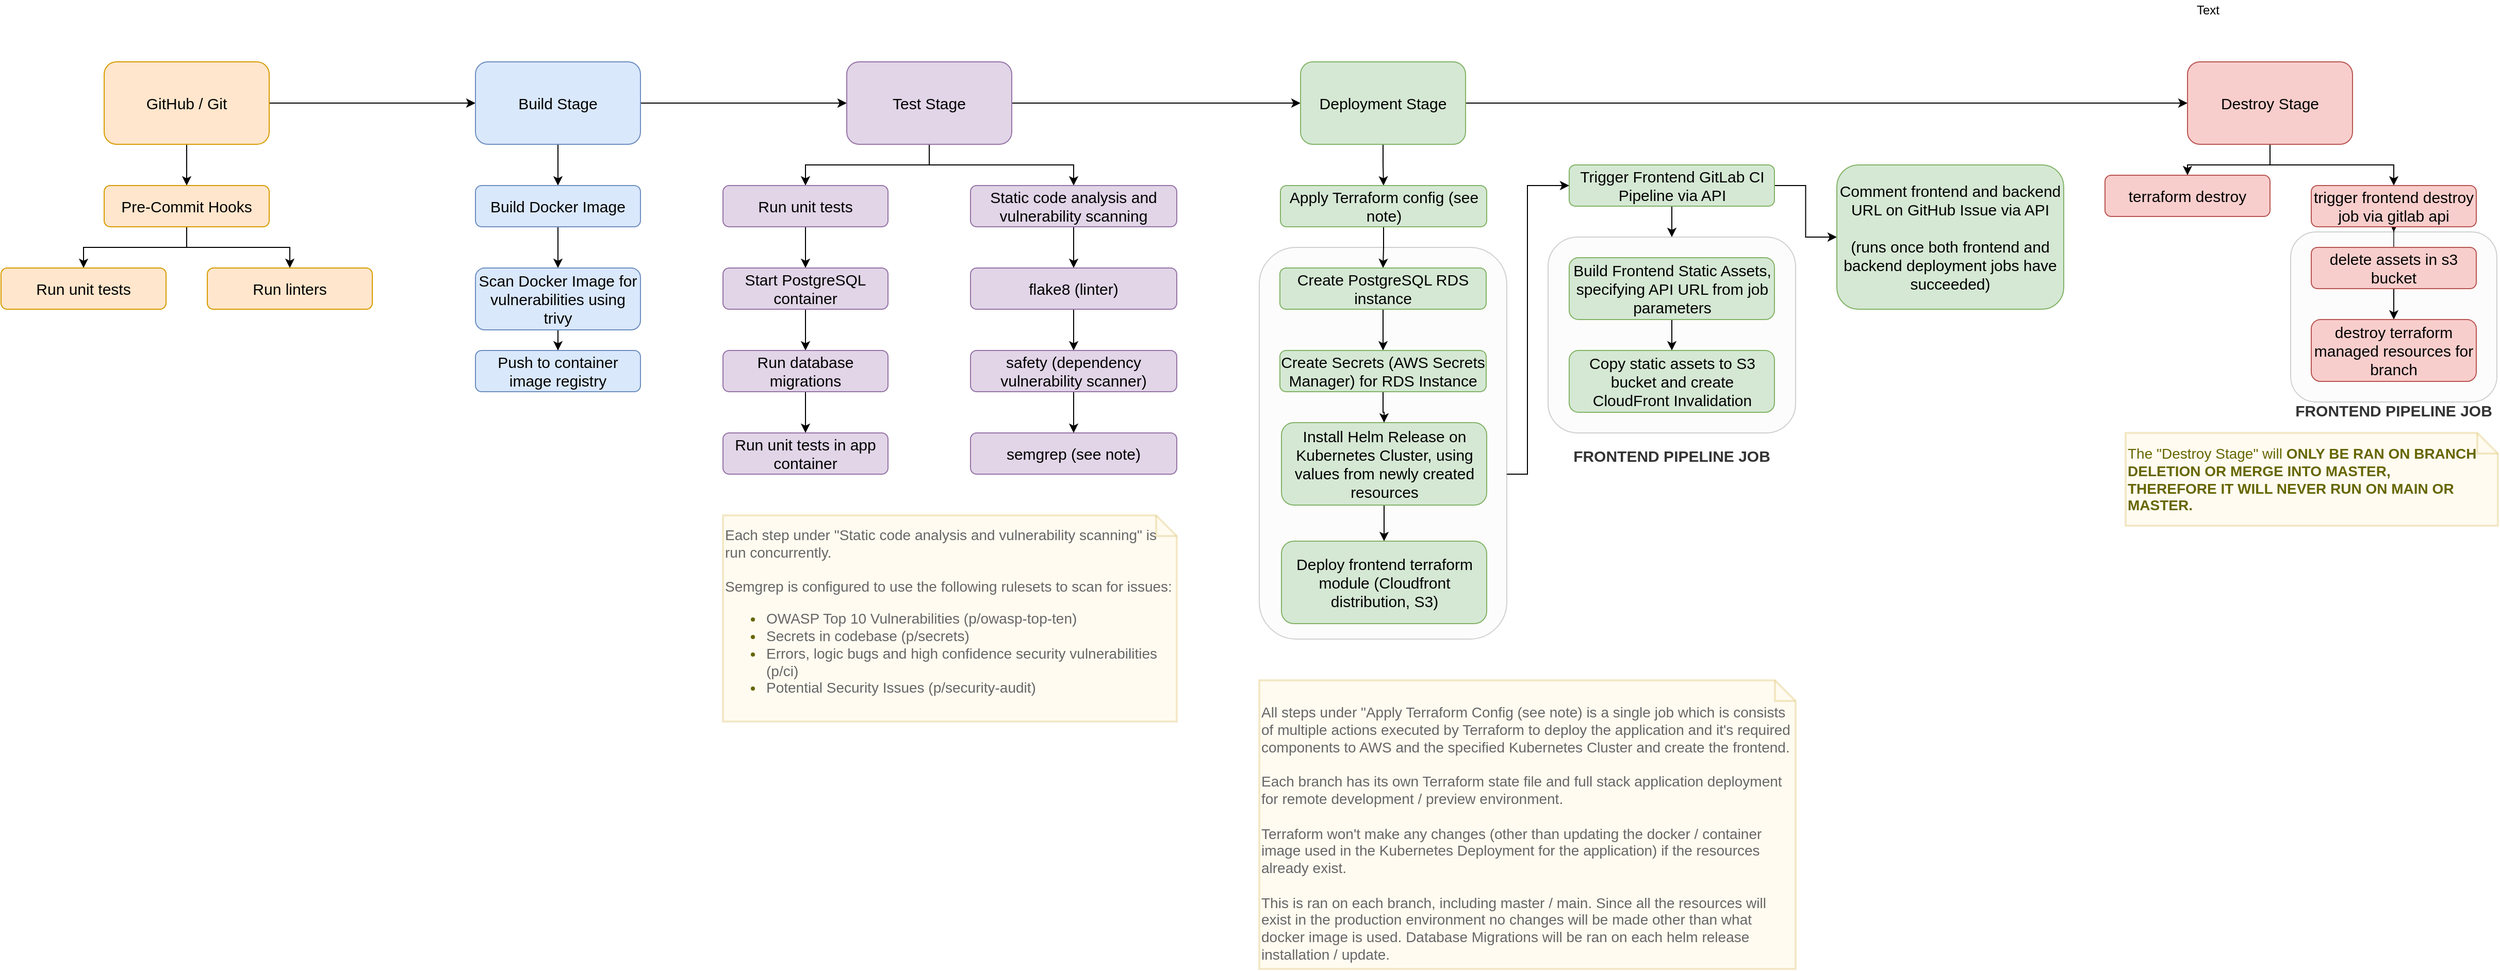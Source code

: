 <mxfile version="15.1.2" type="device"><diagram id="C5RBs43oDa-KdzZeNtuy" name="Page-1"><mxGraphModel dx="2946" dy="1133" grid="1" gridSize="10" guides="1" tooltips="1" connect="1" arrows="1" fold="1" page="1" pageScale="1" pageWidth="827" pageHeight="1169" math="0" shadow="0"><root><mxCell id="WIyWlLk6GJQsqaUBKTNV-0"/><mxCell id="WIyWlLk6GJQsqaUBKTNV-1" parent="WIyWlLk6GJQsqaUBKTNV-0"/><mxCell id="2JkaCy3H4usjBcjCa8ge-112" value="" style="whiteSpace=wrap;html=1;rounded=1;opacity=30;align=left;fillColor=#f5f5f5;strokeColor=#666666;fontColor=#333333;" parent="WIyWlLk6GJQsqaUBKTNV-1" vertex="1"><mxGeometry x="1280" y="260" width="240" height="380" as="geometry"/></mxCell><mxCell id="2JkaCy3H4usjBcjCa8ge-33" style="edgeStyle=orthogonalEdgeStyle;rounded=0;orthogonalLoop=1;jettySize=auto;html=1;" parent="WIyWlLk6GJQsqaUBKTNV-1" source="2JkaCy3H4usjBcjCa8ge-0" target="2JkaCy3H4usjBcjCa8ge-28" edge="1"><mxGeometry relative="1" as="geometry"/></mxCell><mxCell id="2JkaCy3H4usjBcjCa8ge-37" style="edgeStyle=orthogonalEdgeStyle;rounded=0;orthogonalLoop=1;jettySize=auto;html=1;" parent="WIyWlLk6GJQsqaUBKTNV-1" source="2JkaCy3H4usjBcjCa8ge-0" target="2JkaCy3H4usjBcjCa8ge-1" edge="1"><mxGeometry relative="1" as="geometry"/></mxCell><mxCell id="2JkaCy3H4usjBcjCa8ge-0" value="&lt;span style=&quot;font-size: 15px&quot;&gt;GitHub / Git&lt;/span&gt;" style="rounded=1;whiteSpace=wrap;html=1;fontSize=12;glass=0;strokeWidth=1;shadow=0;fillColor=#ffe6cc;strokeColor=#d79b00;" parent="WIyWlLk6GJQsqaUBKTNV-1" vertex="1"><mxGeometry x="160" y="80" width="160" height="80" as="geometry"/></mxCell><mxCell id="2JkaCy3H4usjBcjCa8ge-12" style="edgeStyle=orthogonalEdgeStyle;rounded=0;orthogonalLoop=1;jettySize=auto;html=1;entryX=0.5;entryY=0;entryDx=0;entryDy=0;" parent="WIyWlLk6GJQsqaUBKTNV-1" source="2JkaCy3H4usjBcjCa8ge-1" target="2JkaCy3H4usjBcjCa8ge-8" edge="1"><mxGeometry relative="1" as="geometry"/></mxCell><mxCell id="2JkaCy3H4usjBcjCa8ge-38" style="edgeStyle=orthogonalEdgeStyle;rounded=0;orthogonalLoop=1;jettySize=auto;html=1;" parent="WIyWlLk6GJQsqaUBKTNV-1" source="2JkaCy3H4usjBcjCa8ge-1" target="2JkaCy3H4usjBcjCa8ge-36" edge="1"><mxGeometry relative="1" as="geometry"/></mxCell><mxCell id="2JkaCy3H4usjBcjCa8ge-1" value="&lt;font style=&quot;font-size: 15px&quot;&gt;Build Stage&lt;/font&gt;" style="rounded=1;whiteSpace=wrap;html=1;fontSize=12;glass=0;strokeWidth=1;shadow=0;fillColor=#dae8fc;strokeColor=#6c8ebf;" parent="WIyWlLk6GJQsqaUBKTNV-1" vertex="1"><mxGeometry x="520" y="80" width="160" height="80" as="geometry"/></mxCell><mxCell id="2JkaCy3H4usjBcjCa8ge-13" style="edgeStyle=orthogonalEdgeStyle;rounded=0;orthogonalLoop=1;jettySize=auto;html=1;entryX=0.5;entryY=0;entryDx=0;entryDy=0;" parent="WIyWlLk6GJQsqaUBKTNV-1" source="2JkaCy3H4usjBcjCa8ge-8" target="2JkaCy3H4usjBcjCa8ge-9" edge="1"><mxGeometry relative="1" as="geometry"/></mxCell><mxCell id="2JkaCy3H4usjBcjCa8ge-8" value="&lt;font style=&quot;font-size: 15px&quot;&gt;Build Docker Image&lt;/font&gt;" style="rounded=1;whiteSpace=wrap;html=1;fontSize=12;glass=0;strokeWidth=1;shadow=0;fillColor=#dae8fc;strokeColor=#6c8ebf;" parent="WIyWlLk6GJQsqaUBKTNV-1" vertex="1"><mxGeometry x="520" y="200" width="160" height="40" as="geometry"/></mxCell><mxCell id="2JkaCy3H4usjBcjCa8ge-35" style="edgeStyle=orthogonalEdgeStyle;rounded=0;orthogonalLoop=1;jettySize=auto;html=1;" parent="WIyWlLk6GJQsqaUBKTNV-1" source="2JkaCy3H4usjBcjCa8ge-9" target="2JkaCy3H4usjBcjCa8ge-34" edge="1"><mxGeometry relative="1" as="geometry"/></mxCell><mxCell id="2JkaCy3H4usjBcjCa8ge-9" value="&lt;font style=&quot;font-size: 15px&quot;&gt;Scan Docker Image for vulnerabilities using trivy&lt;/font&gt;" style="rounded=1;whiteSpace=wrap;html=1;fontSize=12;glass=0;strokeWidth=1;shadow=0;fillColor=#dae8fc;strokeColor=#6c8ebf;" parent="WIyWlLk6GJQsqaUBKTNV-1" vertex="1"><mxGeometry x="520" y="280" width="160" height="60" as="geometry"/></mxCell><mxCell id="2JkaCy3H4usjBcjCa8ge-31" style="edgeStyle=orthogonalEdgeStyle;rounded=0;orthogonalLoop=1;jettySize=auto;html=1;" parent="WIyWlLk6GJQsqaUBKTNV-1" source="2JkaCy3H4usjBcjCa8ge-28" target="2JkaCy3H4usjBcjCa8ge-29" edge="1"><mxGeometry relative="1" as="geometry"/></mxCell><mxCell id="2JkaCy3H4usjBcjCa8ge-32" style="edgeStyle=orthogonalEdgeStyle;rounded=0;orthogonalLoop=1;jettySize=auto;html=1;" parent="WIyWlLk6GJQsqaUBKTNV-1" source="2JkaCy3H4usjBcjCa8ge-28" target="2JkaCy3H4usjBcjCa8ge-30" edge="1"><mxGeometry relative="1" as="geometry"/></mxCell><mxCell id="2JkaCy3H4usjBcjCa8ge-28" value="&lt;span style=&quot;font-size: 15px&quot;&gt;Pre-Commit Hooks&lt;/span&gt;" style="rounded=1;whiteSpace=wrap;html=1;fontSize=12;glass=0;strokeWidth=1;shadow=0;fillColor=#ffe6cc;strokeColor=#d79b00;align=center;" parent="WIyWlLk6GJQsqaUBKTNV-1" vertex="1"><mxGeometry x="160" y="200" width="160" height="40" as="geometry"/></mxCell><mxCell id="2JkaCy3H4usjBcjCa8ge-29" value="&lt;span style=&quot;font-size: 15px&quot;&gt;Run linters&lt;/span&gt;" style="rounded=1;whiteSpace=wrap;html=1;fontSize=12;glass=0;strokeWidth=1;shadow=0;fillColor=#ffe6cc;strokeColor=#d79b00;align=center;" parent="WIyWlLk6GJQsqaUBKTNV-1" vertex="1"><mxGeometry x="260" y="280" width="160" height="40" as="geometry"/></mxCell><mxCell id="2JkaCy3H4usjBcjCa8ge-30" value="&lt;span style=&quot;font-size: 15px&quot;&gt;Run unit tests&lt;/span&gt;" style="rounded=1;whiteSpace=wrap;html=1;fontSize=12;glass=0;strokeWidth=1;shadow=0;fillColor=#ffe6cc;strokeColor=#d79b00;align=center;" parent="WIyWlLk6GJQsqaUBKTNV-1" vertex="1"><mxGeometry x="60" y="280" width="160" height="40" as="geometry"/></mxCell><mxCell id="2JkaCy3H4usjBcjCa8ge-34" value="&lt;font style=&quot;font-size: 15px&quot;&gt;Push to container image registry&lt;/font&gt;" style="rounded=1;whiteSpace=wrap;html=1;fontSize=12;glass=0;strokeWidth=1;shadow=0;fillColor=#dae8fc;strokeColor=#6c8ebf;" parent="WIyWlLk6GJQsqaUBKTNV-1" vertex="1"><mxGeometry x="520" y="360" width="160" height="40" as="geometry"/></mxCell><mxCell id="2JkaCy3H4usjBcjCa8ge-41" style="edgeStyle=orthogonalEdgeStyle;rounded=0;orthogonalLoop=1;jettySize=auto;html=1;" parent="WIyWlLk6GJQsqaUBKTNV-1" source="2JkaCy3H4usjBcjCa8ge-36" target="2JkaCy3H4usjBcjCa8ge-40" edge="1"><mxGeometry relative="1" as="geometry"/></mxCell><mxCell id="2JkaCy3H4usjBcjCa8ge-95" style="edgeStyle=orthogonalEdgeStyle;rounded=0;orthogonalLoop=1;jettySize=auto;html=1;" parent="WIyWlLk6GJQsqaUBKTNV-1" source="2JkaCy3H4usjBcjCa8ge-36" target="2JkaCy3H4usjBcjCa8ge-42" edge="1"><mxGeometry relative="1" as="geometry"/></mxCell><mxCell id="2JkaCy3H4usjBcjCa8ge-101" style="edgeStyle=orthogonalEdgeStyle;rounded=0;orthogonalLoop=1;jettySize=auto;html=1;" parent="WIyWlLk6GJQsqaUBKTNV-1" source="2JkaCy3H4usjBcjCa8ge-36" target="2JkaCy3H4usjBcjCa8ge-58" edge="1"><mxGeometry relative="1" as="geometry"/></mxCell><mxCell id="2JkaCy3H4usjBcjCa8ge-36" value="&lt;font style=&quot;font-size: 15px&quot;&gt;Test Stage&lt;/font&gt;" style="rounded=1;whiteSpace=wrap;html=1;fontSize=12;glass=0;strokeWidth=1;shadow=0;fillColor=#e1d5e7;strokeColor=#9673a6;" parent="WIyWlLk6GJQsqaUBKTNV-1" vertex="1"><mxGeometry x="880" y="80" width="160" height="80" as="geometry"/></mxCell><mxCell id="2JkaCy3H4usjBcjCa8ge-47" style="edgeStyle=orthogonalEdgeStyle;rounded=0;orthogonalLoop=1;jettySize=auto;html=1;" parent="WIyWlLk6GJQsqaUBKTNV-1" source="2JkaCy3H4usjBcjCa8ge-40" target="2JkaCy3H4usjBcjCa8ge-44" edge="1"><mxGeometry relative="1" as="geometry"/></mxCell><mxCell id="2JkaCy3H4usjBcjCa8ge-40" value="&lt;font style=&quot;font-size: 15px&quot;&gt;Run unit tests&lt;/font&gt;" style="rounded=1;whiteSpace=wrap;html=1;fontSize=12;glass=0;strokeWidth=1;shadow=0;fillColor=#e1d5e7;strokeColor=#9673a6;" parent="WIyWlLk6GJQsqaUBKTNV-1" vertex="1"><mxGeometry x="760" y="200" width="160" height="40" as="geometry"/></mxCell><mxCell id="2JkaCy3H4usjBcjCa8ge-71" style="edgeStyle=orthogonalEdgeStyle;rounded=0;orthogonalLoop=1;jettySize=auto;html=1;exitX=0.5;exitY=1;exitDx=0;exitDy=0;" parent="WIyWlLk6GJQsqaUBKTNV-1" source="2JkaCy3H4usjBcjCa8ge-42" target="2JkaCy3H4usjBcjCa8ge-54" edge="1"><mxGeometry relative="1" as="geometry"/></mxCell><mxCell id="2JkaCy3H4usjBcjCa8ge-42" value="&lt;font style=&quot;font-size: 15px&quot;&gt;Static code analysis and vulnerability scanning&lt;/font&gt;" style="rounded=1;whiteSpace=wrap;html=1;fontSize=12;glass=0;strokeWidth=1;shadow=0;fillColor=#e1d5e7;strokeColor=#9673a6;" parent="WIyWlLk6GJQsqaUBKTNV-1" vertex="1"><mxGeometry x="1000" y="200" width="200" height="40" as="geometry"/></mxCell><mxCell id="2JkaCy3H4usjBcjCa8ge-51" style="edgeStyle=orthogonalEdgeStyle;rounded=0;orthogonalLoop=1;jettySize=auto;html=1;" parent="WIyWlLk6GJQsqaUBKTNV-1" source="2JkaCy3H4usjBcjCa8ge-44" target="2JkaCy3H4usjBcjCa8ge-48" edge="1"><mxGeometry relative="1" as="geometry"/></mxCell><mxCell id="2JkaCy3H4usjBcjCa8ge-44" value="&lt;font style=&quot;font-size: 15px&quot;&gt;Start PostgreSQL container&lt;/font&gt;" style="rounded=1;whiteSpace=wrap;html=1;fontSize=12;glass=0;strokeWidth=1;shadow=0;fillColor=#e1d5e7;strokeColor=#9673a6;" parent="WIyWlLk6GJQsqaUBKTNV-1" vertex="1"><mxGeometry x="760" y="280" width="160" height="40" as="geometry"/></mxCell><mxCell id="2JkaCy3H4usjBcjCa8ge-53" style="edgeStyle=orthogonalEdgeStyle;rounded=0;orthogonalLoop=1;jettySize=auto;html=1;" parent="WIyWlLk6GJQsqaUBKTNV-1" source="2JkaCy3H4usjBcjCa8ge-48" target="2JkaCy3H4usjBcjCa8ge-52" edge="1"><mxGeometry relative="1" as="geometry"/></mxCell><mxCell id="2JkaCy3H4usjBcjCa8ge-48" value="&lt;font style=&quot;font-size: 15px&quot;&gt;Run database migrations&lt;/font&gt;" style="rounded=1;whiteSpace=wrap;html=1;fontSize=12;glass=0;strokeWidth=1;shadow=0;fillColor=#e1d5e7;strokeColor=#9673a6;" parent="WIyWlLk6GJQsqaUBKTNV-1" vertex="1"><mxGeometry x="760" y="360" width="160" height="40" as="geometry"/></mxCell><mxCell id="2JkaCy3H4usjBcjCa8ge-52" value="&lt;font style=&quot;font-size: 15px&quot;&gt;Run unit tests in app container&lt;/font&gt;" style="rounded=1;whiteSpace=wrap;html=1;fontSize=12;glass=0;strokeWidth=1;shadow=0;fillColor=#e1d5e7;strokeColor=#9673a6;" parent="WIyWlLk6GJQsqaUBKTNV-1" vertex="1"><mxGeometry x="760" y="440" width="160" height="40" as="geometry"/></mxCell><mxCell id="2JkaCy3H4usjBcjCa8ge-78" style="edgeStyle=orthogonalEdgeStyle;rounded=0;orthogonalLoop=1;jettySize=auto;html=1;" parent="WIyWlLk6GJQsqaUBKTNV-1" source="2JkaCy3H4usjBcjCa8ge-58" target="2JkaCy3H4usjBcjCa8ge-77" edge="1"><mxGeometry relative="1" as="geometry"/></mxCell><mxCell id="2JkaCy3H4usjBcjCa8ge-125" style="edgeStyle=orthogonalEdgeStyle;rounded=0;orthogonalLoop=1;jettySize=auto;html=1;" parent="WIyWlLk6GJQsqaUBKTNV-1" source="2JkaCy3H4usjBcjCa8ge-58" target="2JkaCy3H4usjBcjCa8ge-124" edge="1"><mxGeometry relative="1" as="geometry"/></mxCell><mxCell id="2JkaCy3H4usjBcjCa8ge-58" value="&lt;font style=&quot;font-size: 15px&quot;&gt;Deployment Stage&lt;/font&gt;" style="rounded=1;whiteSpace=wrap;html=1;fontSize=12;glass=0;strokeWidth=1;shadow=0;fillColor=#d5e8d4;strokeColor=#82b366;" parent="WIyWlLk6GJQsqaUBKTNV-1" vertex="1"><mxGeometry x="1320" y="80" width="160" height="80" as="geometry"/></mxCell><mxCell id="2JkaCy3H4usjBcjCa8ge-66" value="&lt;span style=&quot;font-size: 15px&quot;&gt;semgrep (see note)&lt;/span&gt;" style="rounded=1;whiteSpace=wrap;html=1;fontSize=12;glass=0;strokeWidth=1;shadow=0;fillColor=#e1d5e7;strokeColor=#9673a6;" parent="WIyWlLk6GJQsqaUBKTNV-1" vertex="1"><mxGeometry x="1000" y="440" width="200" height="40" as="geometry"/></mxCell><mxCell id="2JkaCy3H4usjBcjCa8ge-82" value="" style="edgeStyle=orthogonalEdgeStyle;rounded=0;orthogonalLoop=1;jettySize=auto;html=1;" parent="WIyWlLk6GJQsqaUBKTNV-1" source="2JkaCy3H4usjBcjCa8ge-77" target="2JkaCy3H4usjBcjCa8ge-81" edge="1"><mxGeometry relative="1" as="geometry"/></mxCell><mxCell id="2JkaCy3H4usjBcjCa8ge-77" value="&lt;font style=&quot;font-size: 15px&quot;&gt;Apply Terraform config (see note)&lt;/font&gt;" style="rounded=1;whiteSpace=wrap;html=1;fontSize=12;glass=0;strokeWidth=1;shadow=0;fillColor=#d5e8d4;strokeColor=#82b366;" parent="WIyWlLk6GJQsqaUBKTNV-1" vertex="1"><mxGeometry x="1300.5" y="200" width="200" height="40" as="geometry"/></mxCell><mxCell id="2JkaCy3H4usjBcjCa8ge-103" style="edgeStyle=orthogonalEdgeStyle;rounded=0;orthogonalLoop=1;jettySize=auto;html=1;" parent="WIyWlLk6GJQsqaUBKTNV-1" source="2JkaCy3H4usjBcjCa8ge-81" target="2JkaCy3H4usjBcjCa8ge-102" edge="1"><mxGeometry relative="1" as="geometry"/></mxCell><mxCell id="2JkaCy3H4usjBcjCa8ge-81" value="&lt;font style=&quot;font-size: 15px&quot;&gt;Create PostgreSQL RDS instance&lt;/font&gt;" style="rounded=1;whiteSpace=wrap;html=1;fontSize=12;glass=0;strokeWidth=1;shadow=0;fillColor=#d5e8d4;strokeColor=#82b366;" parent="WIyWlLk6GJQsqaUBKTNV-1" vertex="1"><mxGeometry x="1300" y="280" width="200" height="40" as="geometry"/></mxCell><mxCell id="H0kn2xVFN7jz9k8r3PhX-1" style="edgeStyle=orthogonalEdgeStyle;rounded=0;orthogonalLoop=1;jettySize=auto;html=1;entryX=0.5;entryY=0;entryDx=0;entryDy=0;" edge="1" parent="WIyWlLk6GJQsqaUBKTNV-1" source="2JkaCy3H4usjBcjCa8ge-83" target="H0kn2xVFN7jz9k8r3PhX-0"><mxGeometry relative="1" as="geometry"/></mxCell><mxCell id="2JkaCy3H4usjBcjCa8ge-83" value="&lt;font style=&quot;font-size: 15px&quot;&gt;Install Helm Release on Kubernetes Cluster, using values from newly created resources&lt;/font&gt;" style="rounded=1;whiteSpace=wrap;html=1;fontSize=12;glass=0;strokeWidth=1;shadow=0;fillColor=#d5e8d4;strokeColor=#82b366;" parent="WIyWlLk6GJQsqaUBKTNV-1" vertex="1"><mxGeometry x="1301.5" y="430" width="199" height="80" as="geometry"/></mxCell><mxCell id="2JkaCy3H4usjBcjCa8ge-98" style="edgeStyle=orthogonalEdgeStyle;rounded=0;orthogonalLoop=1;jettySize=auto;html=1;entryX=0.5;entryY=0;entryDx=0;entryDy=0;" parent="WIyWlLk6GJQsqaUBKTNV-1" source="2JkaCy3H4usjBcjCa8ge-54" target="2JkaCy3H4usjBcjCa8ge-91" edge="1"><mxGeometry relative="1" as="geometry"/></mxCell><mxCell id="2JkaCy3H4usjBcjCa8ge-54" value="&lt;span style=&quot;font-size: 15px&quot;&gt;flake8 (linter)&lt;/span&gt;" style="rounded=1;whiteSpace=wrap;html=1;fontSize=12;glass=0;strokeWidth=1;shadow=0;fillColor=#e1d5e7;strokeColor=#9673a6;" parent="WIyWlLk6GJQsqaUBKTNV-1" vertex="1"><mxGeometry x="1000" y="280" width="200" height="40" as="geometry"/></mxCell><mxCell id="2JkaCy3H4usjBcjCa8ge-99" style="edgeStyle=orthogonalEdgeStyle;rounded=0;orthogonalLoop=1;jettySize=auto;html=1;" parent="WIyWlLk6GJQsqaUBKTNV-1" source="2JkaCy3H4usjBcjCa8ge-91" target="2JkaCy3H4usjBcjCa8ge-66" edge="1"><mxGeometry relative="1" as="geometry"/></mxCell><mxCell id="2JkaCy3H4usjBcjCa8ge-91" value="&lt;span style=&quot;font-size: 15px&quot;&gt;safety (dependency vulnerability scanner)&lt;/span&gt;" style="rounded=1;whiteSpace=wrap;html=1;fontSize=12;glass=0;strokeWidth=1;shadow=0;fillColor=#e1d5e7;strokeColor=#9673a6;" parent="WIyWlLk6GJQsqaUBKTNV-1" vertex="1"><mxGeometry x="1000" y="360" width="200" height="40" as="geometry"/></mxCell><mxCell id="2JkaCy3H4usjBcjCa8ge-94" value="&lt;font color=&quot;#666666&quot;&gt;Each step under &quot;Static code analysis and vulnerability scanning&quot; is run concurrently.&lt;br&gt;&lt;br&gt;Semgrep is configured to use the following rulesets to scan for issues:&lt;br&gt;&lt;/font&gt;&lt;ul&gt;&lt;li&gt;&lt;font color=&quot;#666666&quot;&gt;OWASP Top 10 Vulnerabilities (p/owasp-top-ten)&lt;/font&gt;&lt;/li&gt;&lt;li&gt;&lt;font color=&quot;#666666&quot;&gt;Secrets in codebase (p/secrets)&lt;/font&gt;&lt;/li&gt;&lt;li&gt;&lt;font color=&quot;#666666&quot;&gt;Errors, logic bugs and high confidence security vulnerabilities (p/ci)&lt;/font&gt;&lt;/li&gt;&lt;li&gt;&lt;font color=&quot;#666666&quot;&gt;Potential Security Issues (p/security-audit)&lt;/font&gt;&lt;/li&gt;&lt;/ul&gt;" style="shape=note;strokeWidth=2;fontSize=14;size=20;whiteSpace=wrap;html=1;fillColor=#fff2cc;strokeColor=#d6b656;fontColor=#666600;rounded=1;opacity=30;align=left;" parent="WIyWlLk6GJQsqaUBKTNV-1" vertex="1"><mxGeometry x="760" y="520" width="440" height="200" as="geometry"/></mxCell><mxCell id="2JkaCy3H4usjBcjCa8ge-105" style="edgeStyle=orthogonalEdgeStyle;rounded=0;orthogonalLoop=1;jettySize=auto;html=1;" parent="WIyWlLk6GJQsqaUBKTNV-1" source="2JkaCy3H4usjBcjCa8ge-102" target="2JkaCy3H4usjBcjCa8ge-83" edge="1"><mxGeometry relative="1" as="geometry"/></mxCell><mxCell id="2JkaCy3H4usjBcjCa8ge-102" value="&lt;span style=&quot;font-size: 15px&quot;&gt;Create Secrets (AWS Secrets Manager) for RDS Instance&lt;/span&gt;" style="rounded=1;whiteSpace=wrap;html=1;fontSize=12;glass=0;strokeWidth=1;shadow=0;fillColor=#d5e8d4;strokeColor=#82b366;" parent="WIyWlLk6GJQsqaUBKTNV-1" vertex="1"><mxGeometry x="1300" y="360" width="200" height="40" as="geometry"/></mxCell><mxCell id="2JkaCy3H4usjBcjCa8ge-109" value="&lt;div style=&quot;text-align: left&quot;&gt;&lt;font style=&quot;font-size: 14px&quot; color=&quot;#666666&quot;&gt;&lt;br&gt;&lt;/font&gt;&lt;/div&gt;&lt;div style=&quot;text-align: left&quot;&gt;&lt;font color=&quot;#666666&quot;&gt;&lt;font style=&quot;font-size: 14px&quot;&gt;All steps under &quot;Apply Terraform Config (see note) is a single job which is consists of multiple actions executed by Terraform to deploy the application and it's required components to AWS and the specified Kubernetes Cluster and create the frontend.&lt;/font&gt;&lt;br&gt;&lt;/font&gt;&lt;/div&gt;&lt;div style=&quot;text-align: left&quot;&gt;&lt;font color=&quot;#666666&quot;&gt;&lt;br&gt;&lt;/font&gt;&lt;/div&gt;&lt;font color=&quot;#666666&quot;&gt;Each branch has its own Terraform state file and full stack application deployment for remote development / preview environment.&lt;br&gt;&lt;br&gt;Terraform won't make any changes (other than updating the docker / container image used in the Kubernetes Deployment for the application) if the resources already exist.&lt;br&gt;&lt;br&gt;This is ran on each branch, including master / main. Since all the resources will exist in the production environment no changes will be made other than what docker image is used. Database Migrations will be ran on each helm release installation / update.&lt;/font&gt;" style="shape=note;strokeWidth=2;fontSize=14;size=20;whiteSpace=wrap;html=1;fillColor=#fff2cc;strokeColor=#d6b656;fontColor=#666600;rounded=1;opacity=30;align=left;" parent="WIyWlLk6GJQsqaUBKTNV-1" vertex="1"><mxGeometry x="1280" y="680" width="520" height="280" as="geometry"/></mxCell><mxCell id="2JkaCy3H4usjBcjCa8ge-116" style="edgeStyle=orthogonalEdgeStyle;rounded=0;orthogonalLoop=1;jettySize=auto;html=1;entryX=0.5;entryY=0;entryDx=0;entryDy=0;" parent="WIyWlLk6GJQsqaUBKTNV-1" source="2JkaCy3H4usjBcjCa8ge-110" target="2JkaCy3H4usjBcjCa8ge-115" edge="1"><mxGeometry relative="1" as="geometry"/></mxCell><mxCell id="2JkaCy3H4usjBcjCa8ge-143" style="edgeStyle=orthogonalEdgeStyle;rounded=0;orthogonalLoop=1;jettySize=auto;html=1;entryX=0;entryY=0.5;entryDx=0;entryDy=0;" parent="WIyWlLk6GJQsqaUBKTNV-1" source="2JkaCy3H4usjBcjCa8ge-110" target="2JkaCy3H4usjBcjCa8ge-140" edge="1"><mxGeometry relative="1" as="geometry"/></mxCell><mxCell id="2JkaCy3H4usjBcjCa8ge-110" value="&lt;span style=&quot;font-size: 15px&quot;&gt;Trigger Frontend GitLab CI Pipeline via API&lt;/span&gt;" style="rounded=1;whiteSpace=wrap;html=1;fontSize=12;glass=0;strokeWidth=1;shadow=0;fillColor=#d5e8d4;strokeColor=#82b366;" parent="WIyWlLk6GJQsqaUBKTNV-1" vertex="1"><mxGeometry x="1580.5" y="180" width="199" height="40" as="geometry"/></mxCell><mxCell id="2JkaCy3H4usjBcjCa8ge-114" style="edgeStyle=orthogonalEdgeStyle;rounded=0;orthogonalLoop=1;jettySize=auto;html=1;" parent="WIyWlLk6GJQsqaUBKTNV-1" source="2JkaCy3H4usjBcjCa8ge-112" target="2JkaCy3H4usjBcjCa8ge-110" edge="1"><mxGeometry relative="1" as="geometry"><Array as="points"><mxPoint x="1540" y="480"/><mxPoint x="1540" y="200"/></Array></mxGeometry></mxCell><mxCell id="2JkaCy3H4usjBcjCa8ge-115" value="&lt;b&gt;&lt;font style=&quot;font-size: 15px&quot;&gt;&lt;br&gt;&lt;br&gt;&lt;br&gt;&lt;br&gt;&lt;br&gt;&lt;br&gt;&lt;br&gt;&lt;br&gt;&lt;br&gt;&lt;br&gt;&lt;br&gt;&lt;br&gt;&lt;br&gt;FRONTEND PIPELINE JOB&lt;/font&gt;&lt;/b&gt;" style="whiteSpace=wrap;html=1;rounded=1;opacity=30;align=center;fillColor=#f5f5f5;strokeColor=#666666;fontColor=#333333;" parent="WIyWlLk6GJQsqaUBKTNV-1" vertex="1"><mxGeometry x="1560" y="250" width="240" height="190" as="geometry"/></mxCell><mxCell id="2JkaCy3H4usjBcjCa8ge-121" style="edgeStyle=orthogonalEdgeStyle;rounded=0;orthogonalLoop=1;jettySize=auto;html=1;" parent="WIyWlLk6GJQsqaUBKTNV-1" source="2JkaCy3H4usjBcjCa8ge-118" target="2JkaCy3H4usjBcjCa8ge-120" edge="1"><mxGeometry relative="1" as="geometry"/></mxCell><mxCell id="2JkaCy3H4usjBcjCa8ge-118" value="&lt;span style=&quot;font-size: 15px&quot;&gt;Build Frontend Static Assets, specifying API URL from job parameters&lt;/span&gt;" style="rounded=1;whiteSpace=wrap;html=1;fontSize=12;glass=0;strokeWidth=1;shadow=0;fillColor=#d5e8d4;strokeColor=#82b366;" parent="WIyWlLk6GJQsqaUBKTNV-1" vertex="1"><mxGeometry x="1580.5" y="270" width="199" height="60" as="geometry"/></mxCell><mxCell id="2JkaCy3H4usjBcjCa8ge-120" value="&lt;span style=&quot;font-size: 15px&quot;&gt;Copy static assets to S3 bucket and create CloudFront Invalidation&lt;/span&gt;" style="rounded=1;whiteSpace=wrap;html=1;fontSize=12;glass=0;strokeWidth=1;shadow=0;fillColor=#d5e8d4;strokeColor=#82b366;" parent="WIyWlLk6GJQsqaUBKTNV-1" vertex="1"><mxGeometry x="1580.5" y="360" width="199" height="60" as="geometry"/></mxCell><mxCell id="2JkaCy3H4usjBcjCa8ge-127" style="edgeStyle=orthogonalEdgeStyle;rounded=0;orthogonalLoop=1;jettySize=auto;html=1;" parent="WIyWlLk6GJQsqaUBKTNV-1" source="2JkaCy3H4usjBcjCa8ge-124" target="2JkaCy3H4usjBcjCa8ge-126" edge="1"><mxGeometry relative="1" as="geometry"/></mxCell><mxCell id="2JkaCy3H4usjBcjCa8ge-131" style="edgeStyle=orthogonalEdgeStyle;rounded=0;orthogonalLoop=1;jettySize=auto;html=1;" parent="WIyWlLk6GJQsqaUBKTNV-1" source="2JkaCy3H4usjBcjCa8ge-124" target="2JkaCy3H4usjBcjCa8ge-129" edge="1"><mxGeometry relative="1" as="geometry"/></mxCell><mxCell id="2JkaCy3H4usjBcjCa8ge-124" value="&lt;font style=&quot;font-size: 15px&quot;&gt;Destroy Stage&lt;/font&gt;" style="rounded=1;whiteSpace=wrap;html=1;fontSize=12;glass=0;strokeWidth=1;shadow=0;fillColor=#f8cecc;strokeColor=#b85450;" parent="WIyWlLk6GJQsqaUBKTNV-1" vertex="1"><mxGeometry x="2180" y="80" width="160" height="80" as="geometry"/></mxCell><mxCell id="2JkaCy3H4usjBcjCa8ge-126" value="&lt;span style=&quot;font-size: 15px&quot;&gt;terraform destroy&lt;/span&gt;" style="rounded=1;whiteSpace=wrap;html=1;fontSize=12;glass=0;strokeWidth=1;shadow=0;fillColor=#f8cecc;strokeColor=#b85450;" parent="WIyWlLk6GJQsqaUBKTNV-1" vertex="1"><mxGeometry x="2100" y="190" width="160" height="40" as="geometry"/></mxCell><mxCell id="2JkaCy3H4usjBcjCa8ge-128" value="The &quot;Destroy Stage&quot; will &lt;b&gt;ONLY BE RAN ON BRANCH DELETION OR MERGE INTO MASTER, &lt;br&gt;THEREFORE IT WILL NEVER RUN ON MAIN OR MASTER.&lt;/b&gt;" style="shape=note;strokeWidth=2;fontSize=14;size=20;whiteSpace=wrap;html=1;fillColor=#fff2cc;strokeColor=#d6b656;fontColor=#666600;rounded=1;opacity=30;align=left;" parent="WIyWlLk6GJQsqaUBKTNV-1" vertex="1"><mxGeometry x="2120" y="440" width="361" height="90" as="geometry"/></mxCell><mxCell id="2JkaCy3H4usjBcjCa8ge-135" style="edgeStyle=orthogonalEdgeStyle;rounded=0;orthogonalLoop=1;jettySize=auto;html=1;entryX=0.5;entryY=0;entryDx=0;entryDy=0;" parent="WIyWlLk6GJQsqaUBKTNV-1" source="2JkaCy3H4usjBcjCa8ge-129" target="2JkaCy3H4usjBcjCa8ge-134" edge="1"><mxGeometry relative="1" as="geometry"/></mxCell><mxCell id="2JkaCy3H4usjBcjCa8ge-129" value="&lt;span style=&quot;font-size: 15px&quot;&gt;trigger frontend destroy job via gitlab api&lt;/span&gt;" style="rounded=1;whiteSpace=wrap;html=1;fontSize=12;glass=0;strokeWidth=1;shadow=0;fillColor=#f8cecc;strokeColor=#b85450;" parent="WIyWlLk6GJQsqaUBKTNV-1" vertex="1"><mxGeometry x="2300" y="200" width="160" height="40" as="geometry"/></mxCell><mxCell id="2JkaCy3H4usjBcjCa8ge-134" value="&lt;b&gt;&lt;font style=&quot;font-size: 15px&quot;&gt;&lt;br&gt;&lt;br&gt;&lt;br&gt;&lt;br&gt;&lt;br&gt;&lt;br&gt;&lt;br&gt;&lt;br&gt;&lt;br&gt;&lt;br&gt;FRONTEND PIPELINE JOB&lt;/font&gt;&lt;/b&gt;" style="whiteSpace=wrap;html=1;rounded=1;opacity=30;align=center;fillColor=#f5f5f5;strokeColor=#666666;fontColor=#333333;" parent="WIyWlLk6GJQsqaUBKTNV-1" vertex="1"><mxGeometry x="2280" y="245" width="200" height="165" as="geometry"/></mxCell><mxCell id="2JkaCy3H4usjBcjCa8ge-139" style="edgeStyle=orthogonalEdgeStyle;rounded=0;orthogonalLoop=1;jettySize=auto;html=1;" parent="WIyWlLk6GJQsqaUBKTNV-1" source="2JkaCy3H4usjBcjCa8ge-137" target="2JkaCy3H4usjBcjCa8ge-138" edge="1"><mxGeometry relative="1" as="geometry"/></mxCell><mxCell id="2JkaCy3H4usjBcjCa8ge-137" value="&lt;span style=&quot;font-size: 15px&quot;&gt;delete assets in s3 bucket&lt;/span&gt;" style="rounded=1;whiteSpace=wrap;html=1;fontSize=12;glass=0;strokeWidth=1;shadow=0;fillColor=#f8cecc;strokeColor=#b85450;" parent="WIyWlLk6GJQsqaUBKTNV-1" vertex="1"><mxGeometry x="2300" y="260" width="160" height="40" as="geometry"/></mxCell><mxCell id="2JkaCy3H4usjBcjCa8ge-138" value="&lt;span style=&quot;font-size: 15px&quot;&gt;destroy terraform managed resources for branch&lt;/span&gt;" style="rounded=1;whiteSpace=wrap;html=1;fontSize=12;glass=0;strokeWidth=1;shadow=0;fillColor=#f8cecc;strokeColor=#b85450;" parent="WIyWlLk6GJQsqaUBKTNV-1" vertex="1"><mxGeometry x="2300" y="330" width="160" height="60" as="geometry"/></mxCell><mxCell id="2JkaCy3H4usjBcjCa8ge-140" value="&lt;span style=&quot;font-size: 15px&quot;&gt;Comment frontend and backend URL on GitHub Issue via API&lt;/span&gt;&lt;br&gt;&lt;span style=&quot;font-size: 15px&quot;&gt;&amp;nbsp;&lt;/span&gt;&lt;br&gt;&lt;span style=&quot;font-size: 15px&quot;&gt;(runs once both frontend and backend deployment jobs have succeeded)&lt;/span&gt;" style="rounded=1;whiteSpace=wrap;html=1;fontSize=12;glass=0;strokeWidth=1;shadow=0;fillColor=#d5e8d4;strokeColor=#82b366;" parent="WIyWlLk6GJQsqaUBKTNV-1" vertex="1"><mxGeometry x="1840" y="180" width="220" height="140" as="geometry"/></mxCell><mxCell id="H0kn2xVFN7jz9k8r3PhX-0" value="&lt;span style=&quot;font-size: 15px&quot;&gt;Deploy frontend terraform module (Cloudfront distribution, S3)&lt;/span&gt;" style="rounded=1;whiteSpace=wrap;html=1;fontSize=12;glass=0;strokeWidth=1;shadow=0;fillColor=#d5e8d4;strokeColor=#82b366;" vertex="1" parent="WIyWlLk6GJQsqaUBKTNV-1"><mxGeometry x="1301.5" y="545" width="199" height="80" as="geometry"/></mxCell><mxCell id="H0kn2xVFN7jz9k8r3PhX-2" value="Text" style="text;html=1;strokeColor=none;fillColor=none;align=center;verticalAlign=middle;whiteSpace=wrap;rounded=0;" vertex="1" parent="WIyWlLk6GJQsqaUBKTNV-1"><mxGeometry x="2120" y="20" width="160" height="20" as="geometry"/></mxCell></root></mxGraphModel></diagram></mxfile>
